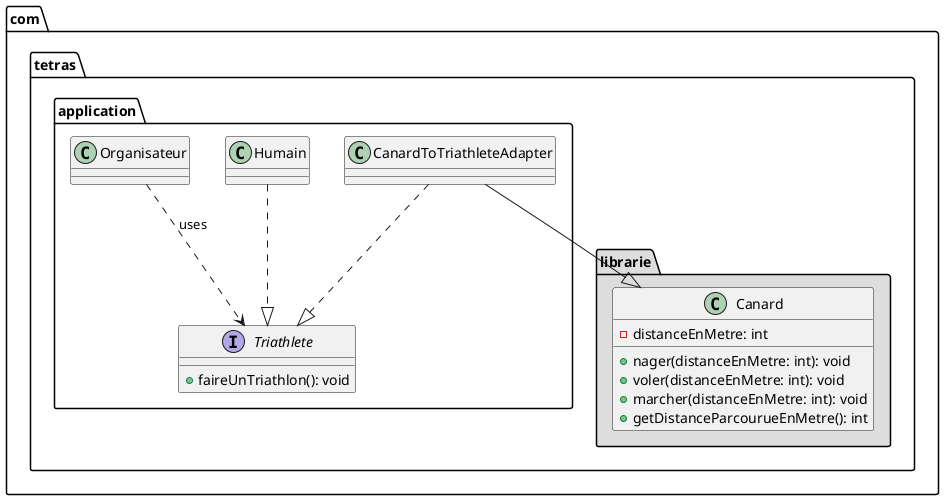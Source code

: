 @startuml Adapter

package com.tetras.librarie #DDDDDD {
    class Canard {
        - distanceEnMetre: int
        + nager(distanceEnMetre: int): void  
        + voler(distanceEnMetre: int): void  
        + marcher(distanceEnMetre: int): void
        + getDistanceParcourueEnMetre(): int
    }
}

package com.tetras.application {
    interface Triathlete {
        + faireUnTriathlon(): void
    }
    class Humain {

    } 
    class CanardToTriathleteAdapter {
    } 
    class Organisateur 

    Humain ..|> Triathlete
    CanardToTriathleteAdapter ..|> Triathlete    
    CanardToTriathleteAdapter --|> Canard

    Organisateur ..> Triathlete : uses
}

@enduml